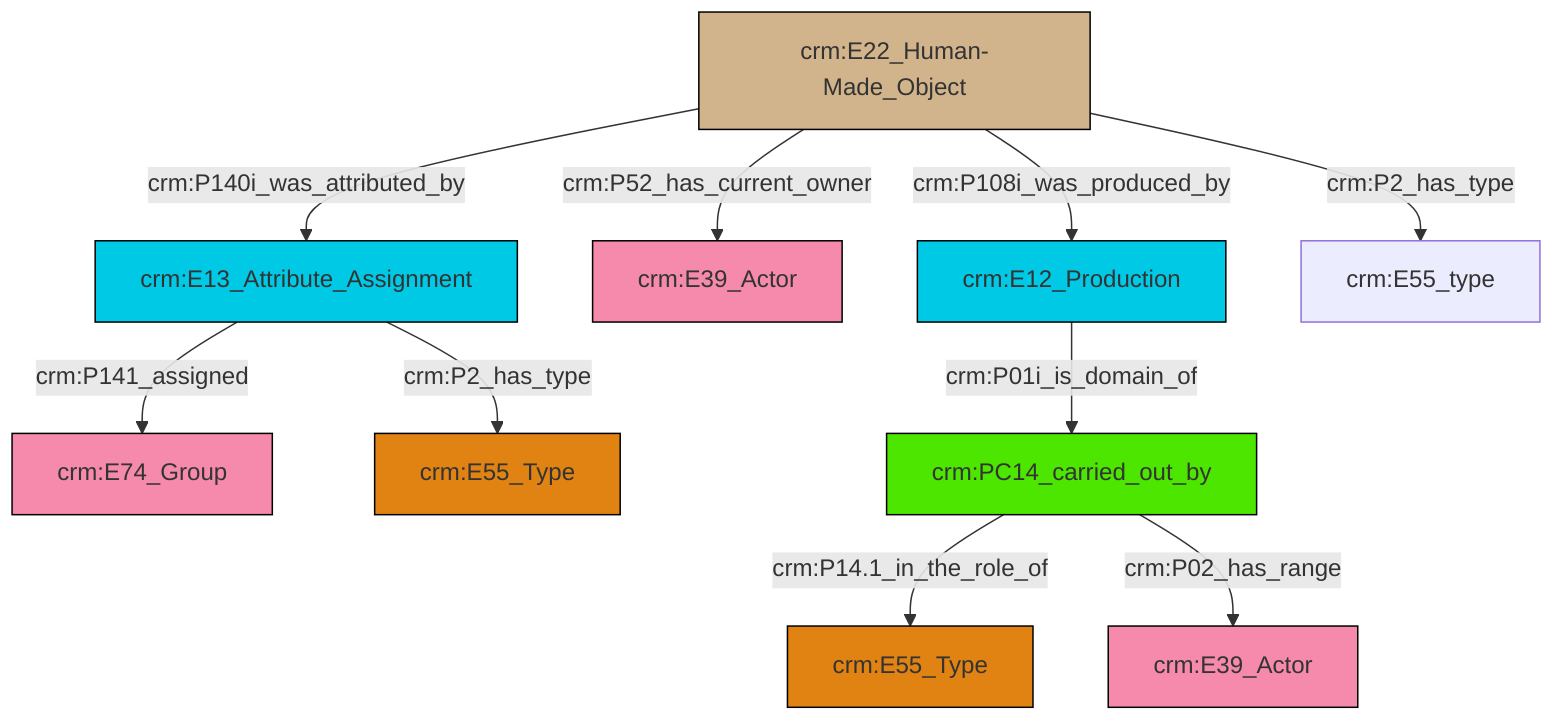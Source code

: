 graph TD
classDef Literal fill:#f2f2f2,stroke:#000000;
classDef CRM_Entity fill:#FFFFFF,stroke:#000000;
classDef Temporal_Entity fill:#00C9E6, stroke:#000000;
classDef Type fill:#E18312, stroke:#000000;
classDef Time-Span fill:#2C9C91, stroke:#000000;
classDef Appellation fill:#FFEB7F, stroke:#000000;
classDef Place fill:#008836, stroke:#000000;
classDef Persistent_Item fill:#B266B2, stroke:#000000;
classDef Conceptual_Object fill:#FFD700, stroke:#000000;
classDef Physical_Thing fill:#D2B48C, stroke:#000000;
classDef Actor fill:#f58aad, stroke:#000000;
classDef PC_Classes fill:#4ce600, stroke:#000000;
classDef Multi fill:#cccccc,stroke:#000000;

2["crm:PC14_carried_out_by"]:::PC_Classes -->|crm:P14.1_in_the_role_of| 3["crm:E55_Type"]:::Type
5["crm:E13_Attribute_Assignment"]:::Temporal_Entity -->|crm:P141_assigned| 0["crm:E74_Group"]:::Actor
6["crm:E22_Human-Made_Object"]:::Physical_Thing -->|crm:P140i_was_attributed_by| 5["crm:E13_Attribute_Assignment"]:::Temporal_Entity
5["crm:E13_Attribute_Assignment"]:::Temporal_Entity -->|crm:P2_has_type| 8["crm:E55_Type"]:::Type
2["crm:PC14_carried_out_by"]:::PC_Classes -->|crm:P02_has_range| 14["crm:E39_Actor"]:::Actor
6["crm:E22_Human-Made_Object"]:::Physical_Thing -->|crm:P52_has_current_owner| 12["crm:E39_Actor"]:::Actor
6["crm:E22_Human-Made_Object"]:::Physical_Thing -->|crm:P108i_was_produced_by| 18["crm:E12_Production"]:::Temporal_Entity
18["crm:E12_Production"]:::Temporal_Entity -->|crm:P01i_is_domain_of| 2["crm:PC14_carried_out_by"]:::PC_Classes
6["crm:E22_Human-Made_Object"]:::Physical_Thing -->|crm:P2_has_type| 9["crm:E55_type"]:::Default